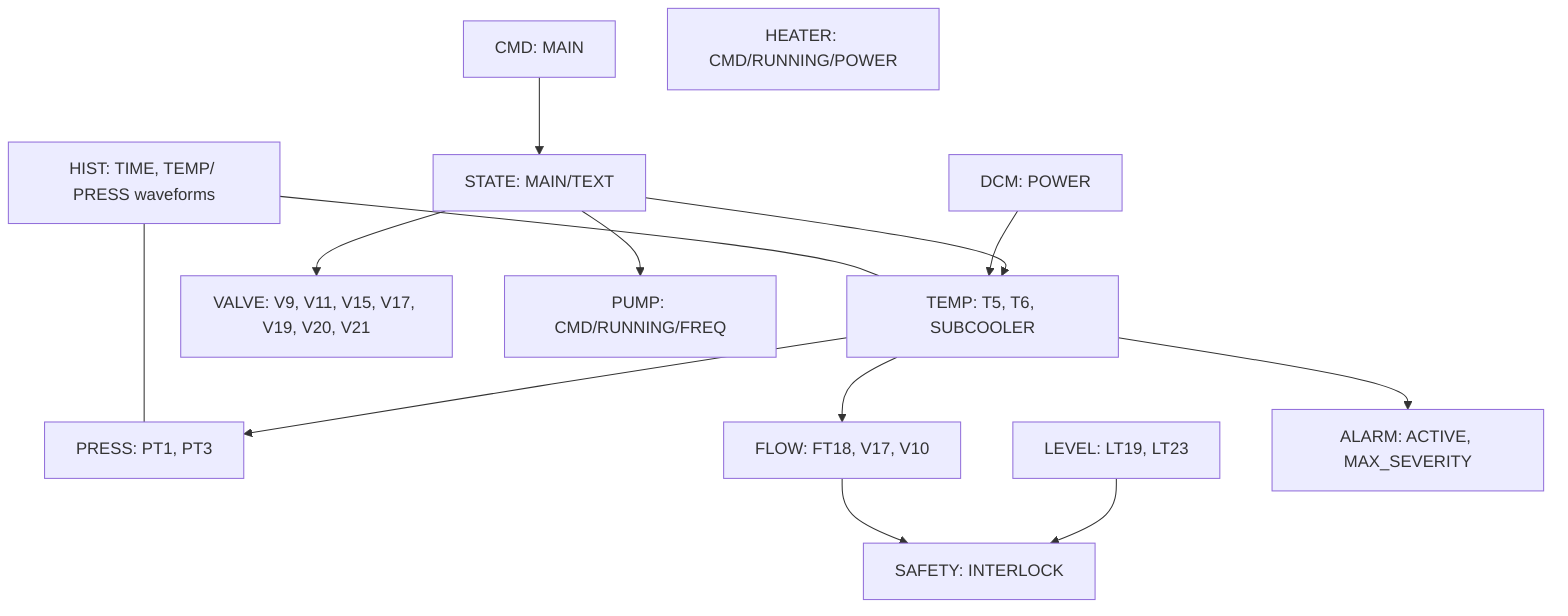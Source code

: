 %% Key PV groups overview
flowchart TB
  STATE[STATE: MAIN/TEXT]
  CMD[CMD: MAIN]
  TEMP[TEMP: T5, T6, SUBCOOLER]
  PRESS[PRESS: PT1, PT3]
  LEVEL[LEVEL: LT19, LT23]
  FLOW[FLOW: FT18, V17, V10]
  VALVES[VALVE: V9, V11, V15, V17, V19, V20, V21]
  PUMP[PUMP: CMD/RUNNING/FREQ]
  HEATER[HEATER: CMD/RUNNING/POWER]
  ALARM[ALARM: ACTIVE, MAX_SEVERITY]
  SAFETY[SAFETY: INTERLOCK]
  HIST[HIST: TIME, TEMP/ PRESS waveforms]
  DCM[DCM: POWER]

  CMD --> STATE
  STATE --> TEMP
  STATE --> PUMP
  STATE --> VALVES
  TEMP --> PRESS
  TEMP --> FLOW
  LEVEL --> SAFETY
  FLOW --> SAFETY
  TEMP --> ALARM
  DCM --> TEMP
  HIST --- TEMP
  HIST --- PRESS